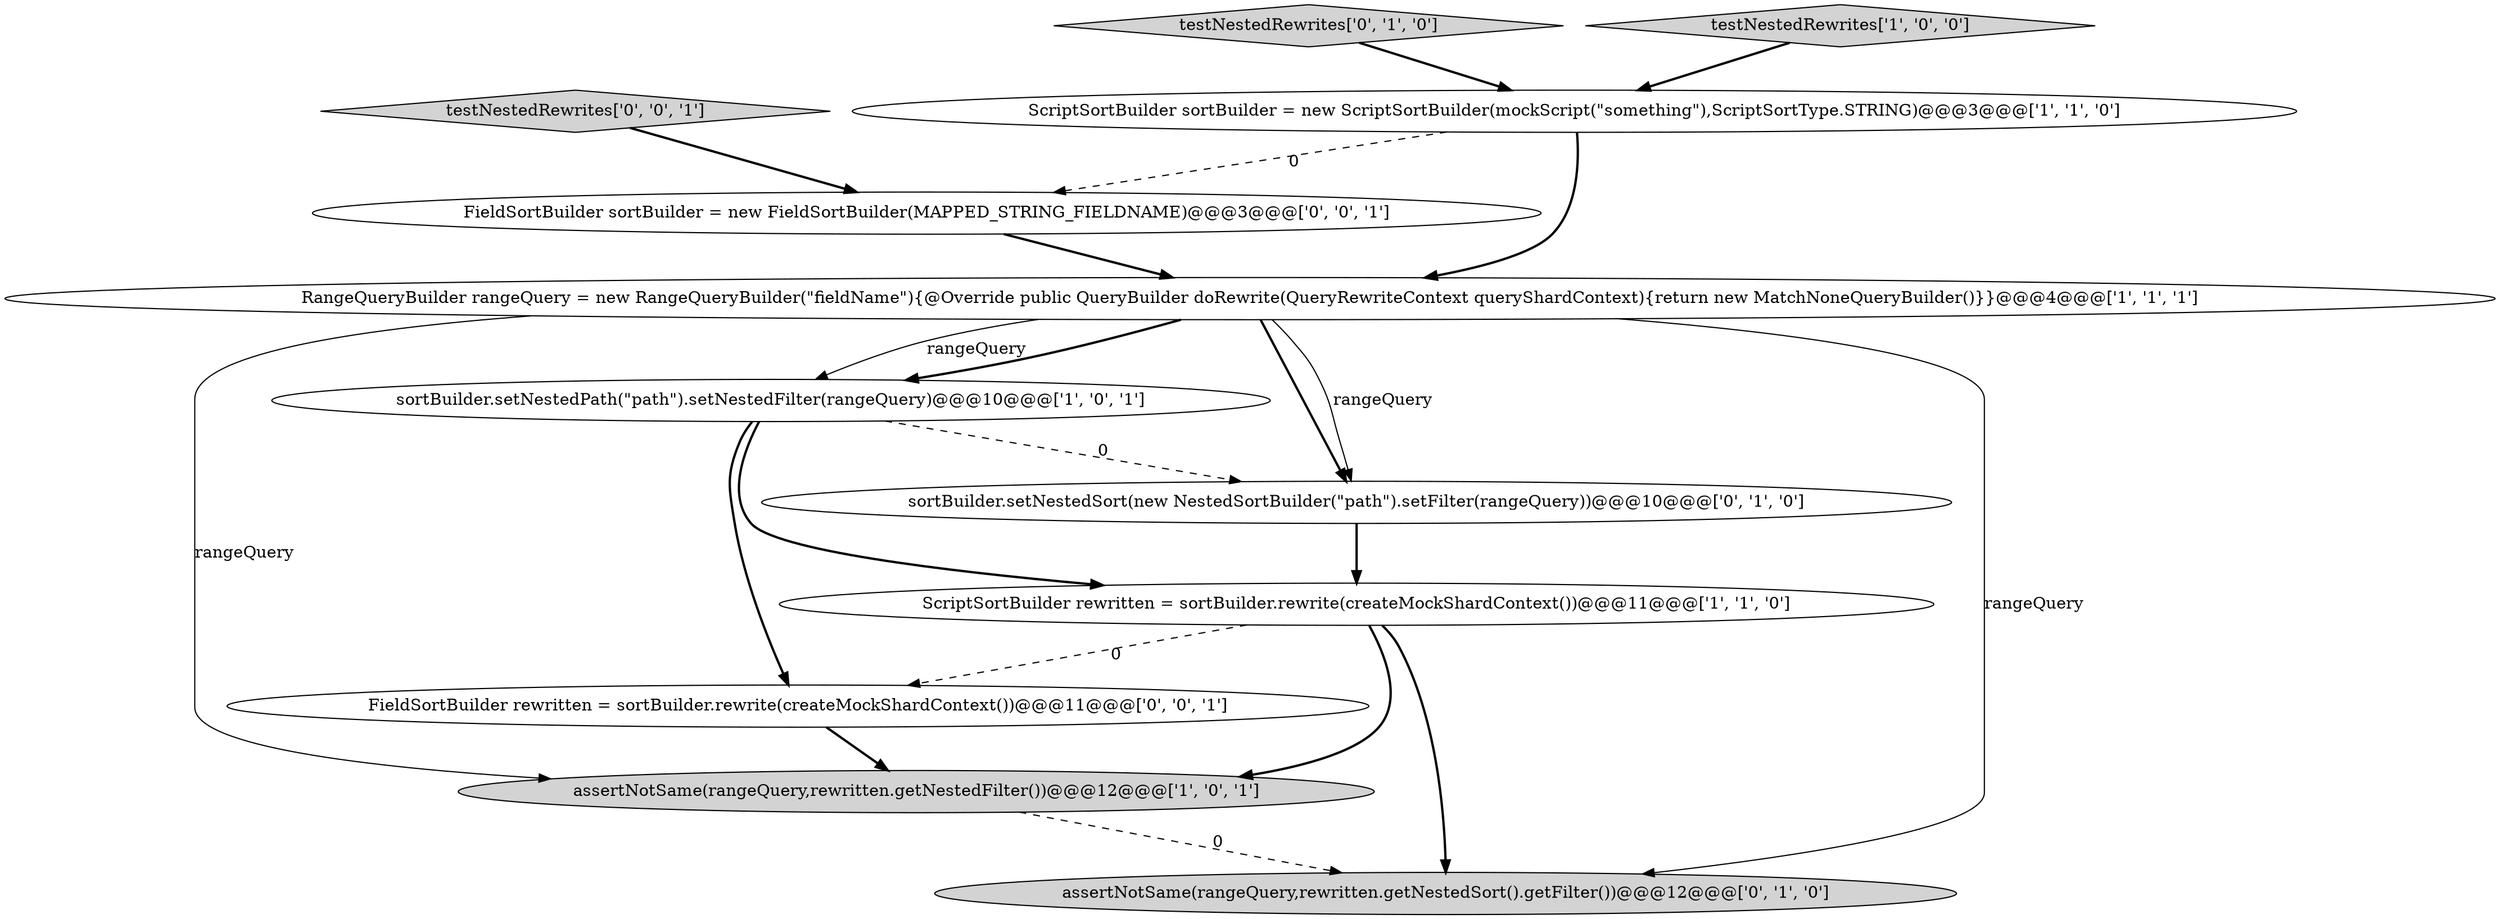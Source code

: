 digraph {
0 [style = filled, label = "sortBuilder.setNestedPath(\"path\").setNestedFilter(rangeQuery)@@@10@@@['1', '0', '1']", fillcolor = white, shape = ellipse image = "AAA0AAABBB1BBB"];
7 [style = filled, label = "sortBuilder.setNestedSort(new NestedSortBuilder(\"path\").setFilter(rangeQuery))@@@10@@@['0', '1', '0']", fillcolor = white, shape = ellipse image = "AAA1AAABBB2BBB"];
10 [style = filled, label = "FieldSortBuilder sortBuilder = new FieldSortBuilder(MAPPED_STRING_FIELDNAME)@@@3@@@['0', '0', '1']", fillcolor = white, shape = ellipse image = "AAA0AAABBB3BBB"];
4 [style = filled, label = "assertNotSame(rangeQuery,rewritten.getNestedFilter())@@@12@@@['1', '0', '1']", fillcolor = lightgray, shape = ellipse image = "AAA0AAABBB1BBB"];
9 [style = filled, label = "FieldSortBuilder rewritten = sortBuilder.rewrite(createMockShardContext())@@@11@@@['0', '0', '1']", fillcolor = white, shape = ellipse image = "AAA0AAABBB3BBB"];
2 [style = filled, label = "ScriptSortBuilder rewritten = sortBuilder.rewrite(createMockShardContext())@@@11@@@['1', '1', '0']", fillcolor = white, shape = ellipse image = "AAA0AAABBB1BBB"];
6 [style = filled, label = "testNestedRewrites['0', '1', '0']", fillcolor = lightgray, shape = diamond image = "AAA0AAABBB2BBB"];
8 [style = filled, label = "assertNotSame(rangeQuery,rewritten.getNestedSort().getFilter())@@@12@@@['0', '1', '0']", fillcolor = lightgray, shape = ellipse image = "AAA1AAABBB2BBB"];
3 [style = filled, label = "testNestedRewrites['1', '0', '0']", fillcolor = lightgray, shape = diamond image = "AAA0AAABBB1BBB"];
1 [style = filled, label = "RangeQueryBuilder rangeQuery = new RangeQueryBuilder(\"fieldName\"){@Override public QueryBuilder doRewrite(QueryRewriteContext queryShardContext){return new MatchNoneQueryBuilder()}}@@@4@@@['1', '1', '1']", fillcolor = white, shape = ellipse image = "AAA0AAABBB1BBB"];
11 [style = filled, label = "testNestedRewrites['0', '0', '1']", fillcolor = lightgray, shape = diamond image = "AAA0AAABBB3BBB"];
5 [style = filled, label = "ScriptSortBuilder sortBuilder = new ScriptSortBuilder(mockScript(\"something\"),ScriptSortType.STRING)@@@3@@@['1', '1', '0']", fillcolor = white, shape = ellipse image = "AAA0AAABBB1BBB"];
1->8 [style = solid, label="rangeQuery"];
0->7 [style = dashed, label="0"];
2->4 [style = bold, label=""];
9->4 [style = bold, label=""];
5->1 [style = bold, label=""];
0->9 [style = bold, label=""];
1->4 [style = solid, label="rangeQuery"];
2->9 [style = dashed, label="0"];
3->5 [style = bold, label=""];
2->8 [style = bold, label=""];
10->1 [style = bold, label=""];
11->10 [style = bold, label=""];
6->5 [style = bold, label=""];
4->8 [style = dashed, label="0"];
5->10 [style = dashed, label="0"];
0->2 [style = bold, label=""];
1->7 [style = bold, label=""];
1->0 [style = solid, label="rangeQuery"];
1->7 [style = solid, label="rangeQuery"];
1->0 [style = bold, label=""];
7->2 [style = bold, label=""];
}

